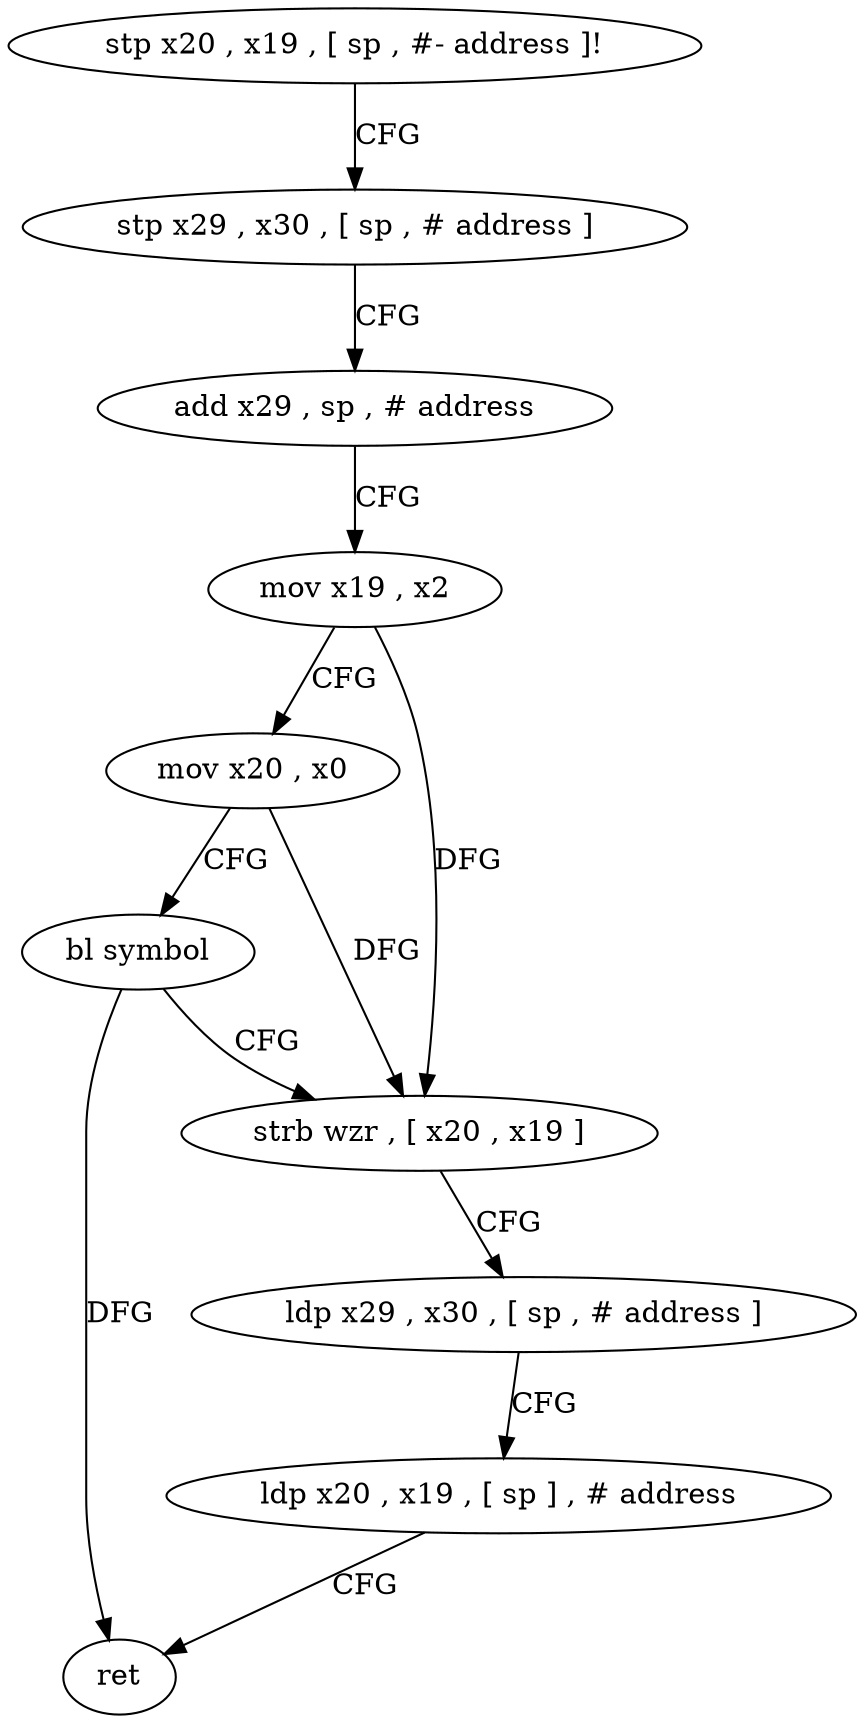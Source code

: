 digraph "func" {
"4268340" [label = "stp x20 , x19 , [ sp , #- address ]!" ]
"4268344" [label = "stp x29 , x30 , [ sp , # address ]" ]
"4268348" [label = "add x29 , sp , # address" ]
"4268352" [label = "mov x19 , x2" ]
"4268356" [label = "mov x20 , x0" ]
"4268360" [label = "bl symbol" ]
"4268364" [label = "strb wzr , [ x20 , x19 ]" ]
"4268368" [label = "ldp x29 , x30 , [ sp , # address ]" ]
"4268372" [label = "ldp x20 , x19 , [ sp ] , # address" ]
"4268376" [label = "ret" ]
"4268340" -> "4268344" [ label = "CFG" ]
"4268344" -> "4268348" [ label = "CFG" ]
"4268348" -> "4268352" [ label = "CFG" ]
"4268352" -> "4268356" [ label = "CFG" ]
"4268352" -> "4268364" [ label = "DFG" ]
"4268356" -> "4268360" [ label = "CFG" ]
"4268356" -> "4268364" [ label = "DFG" ]
"4268360" -> "4268364" [ label = "CFG" ]
"4268360" -> "4268376" [ label = "DFG" ]
"4268364" -> "4268368" [ label = "CFG" ]
"4268368" -> "4268372" [ label = "CFG" ]
"4268372" -> "4268376" [ label = "CFG" ]
}
